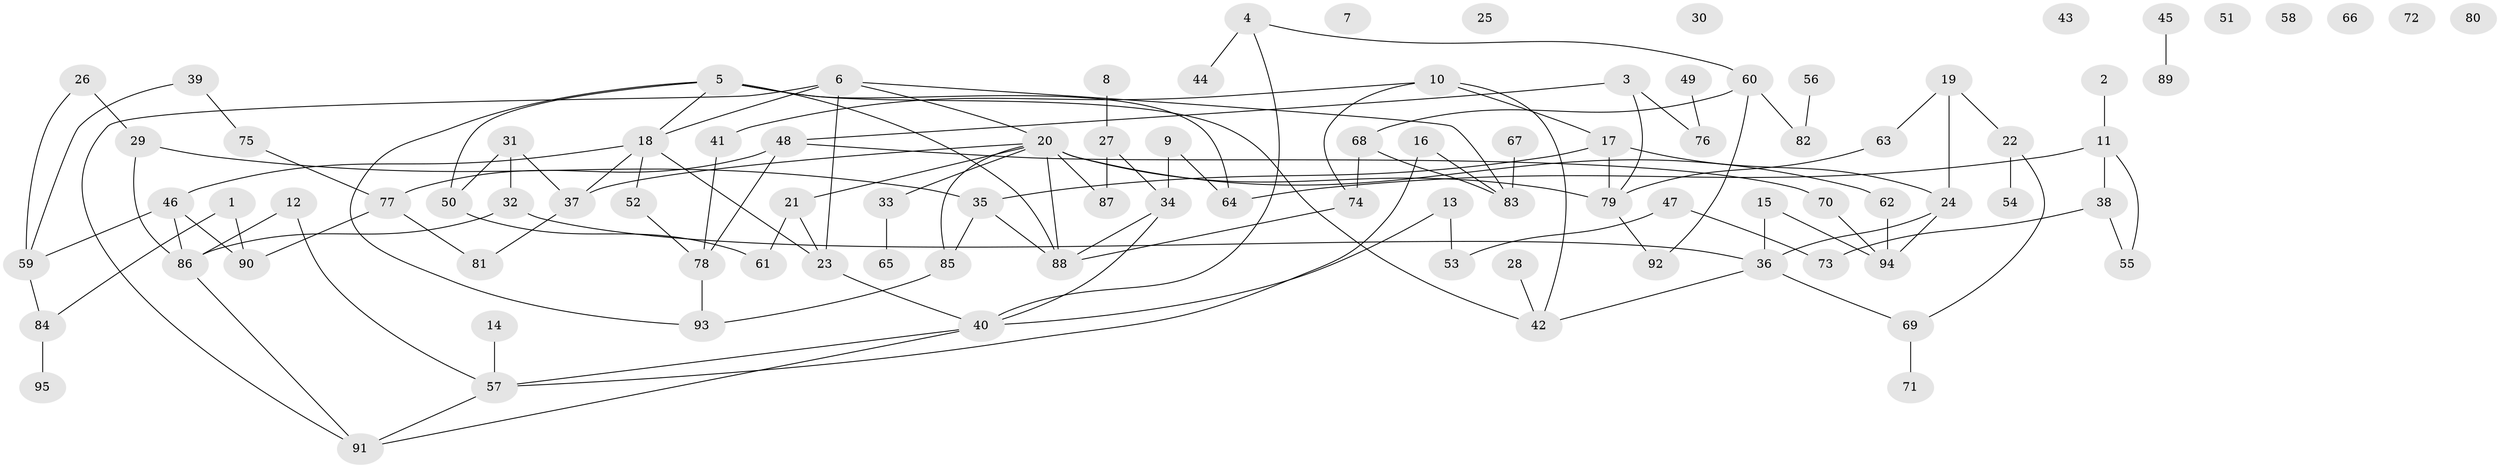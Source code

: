 // Generated by graph-tools (version 1.1) at 2025/13/03/09/25 04:13:13]
// undirected, 95 vertices, 125 edges
graph export_dot {
graph [start="1"]
  node [color=gray90,style=filled];
  1;
  2;
  3;
  4;
  5;
  6;
  7;
  8;
  9;
  10;
  11;
  12;
  13;
  14;
  15;
  16;
  17;
  18;
  19;
  20;
  21;
  22;
  23;
  24;
  25;
  26;
  27;
  28;
  29;
  30;
  31;
  32;
  33;
  34;
  35;
  36;
  37;
  38;
  39;
  40;
  41;
  42;
  43;
  44;
  45;
  46;
  47;
  48;
  49;
  50;
  51;
  52;
  53;
  54;
  55;
  56;
  57;
  58;
  59;
  60;
  61;
  62;
  63;
  64;
  65;
  66;
  67;
  68;
  69;
  70;
  71;
  72;
  73;
  74;
  75;
  76;
  77;
  78;
  79;
  80;
  81;
  82;
  83;
  84;
  85;
  86;
  87;
  88;
  89;
  90;
  91;
  92;
  93;
  94;
  95;
  1 -- 84;
  1 -- 90;
  2 -- 11;
  3 -- 48;
  3 -- 76;
  3 -- 79;
  4 -- 40;
  4 -- 44;
  4 -- 60;
  5 -- 18;
  5 -- 42;
  5 -- 50;
  5 -- 64;
  5 -- 88;
  5 -- 93;
  6 -- 18;
  6 -- 20;
  6 -- 23;
  6 -- 83;
  6 -- 91;
  8 -- 27;
  9 -- 34;
  9 -- 64;
  10 -- 17;
  10 -- 41;
  10 -- 42;
  10 -- 74;
  11 -- 38;
  11 -- 55;
  11 -- 64;
  12 -- 57;
  12 -- 86;
  13 -- 40;
  13 -- 53;
  14 -- 57;
  15 -- 36;
  15 -- 94;
  16 -- 57;
  16 -- 83;
  17 -- 24;
  17 -- 35;
  17 -- 79;
  18 -- 23;
  18 -- 37;
  18 -- 46;
  18 -- 52;
  19 -- 22;
  19 -- 24;
  19 -- 63;
  20 -- 21;
  20 -- 33;
  20 -- 37;
  20 -- 62;
  20 -- 79;
  20 -- 85;
  20 -- 87;
  20 -- 88;
  21 -- 23;
  21 -- 61;
  22 -- 54;
  22 -- 69;
  23 -- 40;
  24 -- 36;
  24 -- 94;
  26 -- 29;
  26 -- 59;
  27 -- 34;
  27 -- 87;
  28 -- 42;
  29 -- 35;
  29 -- 86;
  31 -- 32;
  31 -- 37;
  31 -- 50;
  32 -- 36;
  32 -- 86;
  33 -- 65;
  34 -- 40;
  34 -- 88;
  35 -- 85;
  35 -- 88;
  36 -- 42;
  36 -- 69;
  37 -- 81;
  38 -- 55;
  38 -- 73;
  39 -- 59;
  39 -- 75;
  40 -- 57;
  40 -- 91;
  41 -- 78;
  45 -- 89;
  46 -- 59;
  46 -- 86;
  46 -- 90;
  47 -- 53;
  47 -- 73;
  48 -- 70;
  48 -- 77;
  48 -- 78;
  49 -- 76;
  50 -- 61;
  52 -- 78;
  56 -- 82;
  57 -- 91;
  59 -- 84;
  60 -- 68;
  60 -- 82;
  60 -- 92;
  62 -- 94;
  63 -- 79;
  67 -- 83;
  68 -- 74;
  68 -- 83;
  69 -- 71;
  70 -- 94;
  74 -- 88;
  75 -- 77;
  77 -- 81;
  77 -- 90;
  78 -- 93;
  79 -- 92;
  84 -- 95;
  85 -- 93;
  86 -- 91;
}
